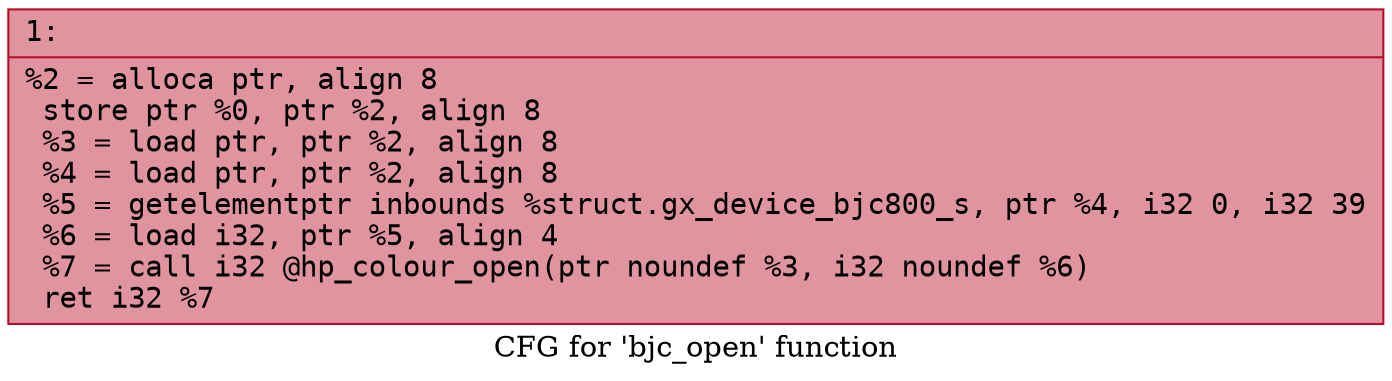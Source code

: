 digraph "CFG for 'bjc_open' function" {
	label="CFG for 'bjc_open' function";

	Node0x60000151cdc0 [shape=record,color="#b70d28ff", style=filled, fillcolor="#b70d2870" fontname="Courier",label="{1:\l|  %2 = alloca ptr, align 8\l  store ptr %0, ptr %2, align 8\l  %3 = load ptr, ptr %2, align 8\l  %4 = load ptr, ptr %2, align 8\l  %5 = getelementptr inbounds %struct.gx_device_bjc800_s, ptr %4, i32 0, i32 39\l  %6 = load i32, ptr %5, align 4\l  %7 = call i32 @hp_colour_open(ptr noundef %3, i32 noundef %6)\l  ret i32 %7\l}"];
}

